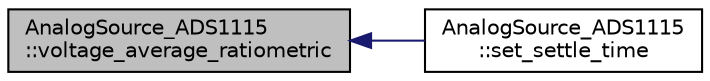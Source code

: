 digraph "AnalogSource_ADS1115::voltage_average_ratiometric"
{
 // INTERACTIVE_SVG=YES
  edge [fontname="Helvetica",fontsize="10",labelfontname="Helvetica",labelfontsize="10"];
  node [fontname="Helvetica",fontsize="10",shape=record];
  rankdir="LR";
  Node1 [label="AnalogSource_ADS1115\l::voltage_average_ratiometric",height=0.2,width=0.4,color="black", fillcolor="grey75", style="filled", fontcolor="black"];
  Node1 -> Node2 [dir="back",color="midnightblue",fontsize="10",style="solid",fontname="Helvetica"];
  Node2 [label="AnalogSource_ADS1115\l::set_settle_time",height=0.2,width=0.4,color="black", fillcolor="white", style="filled",URL="$classAnalogSource__ADS1115.html#a99c1043bd5ace13531bb5563bd021d9d"];
}
